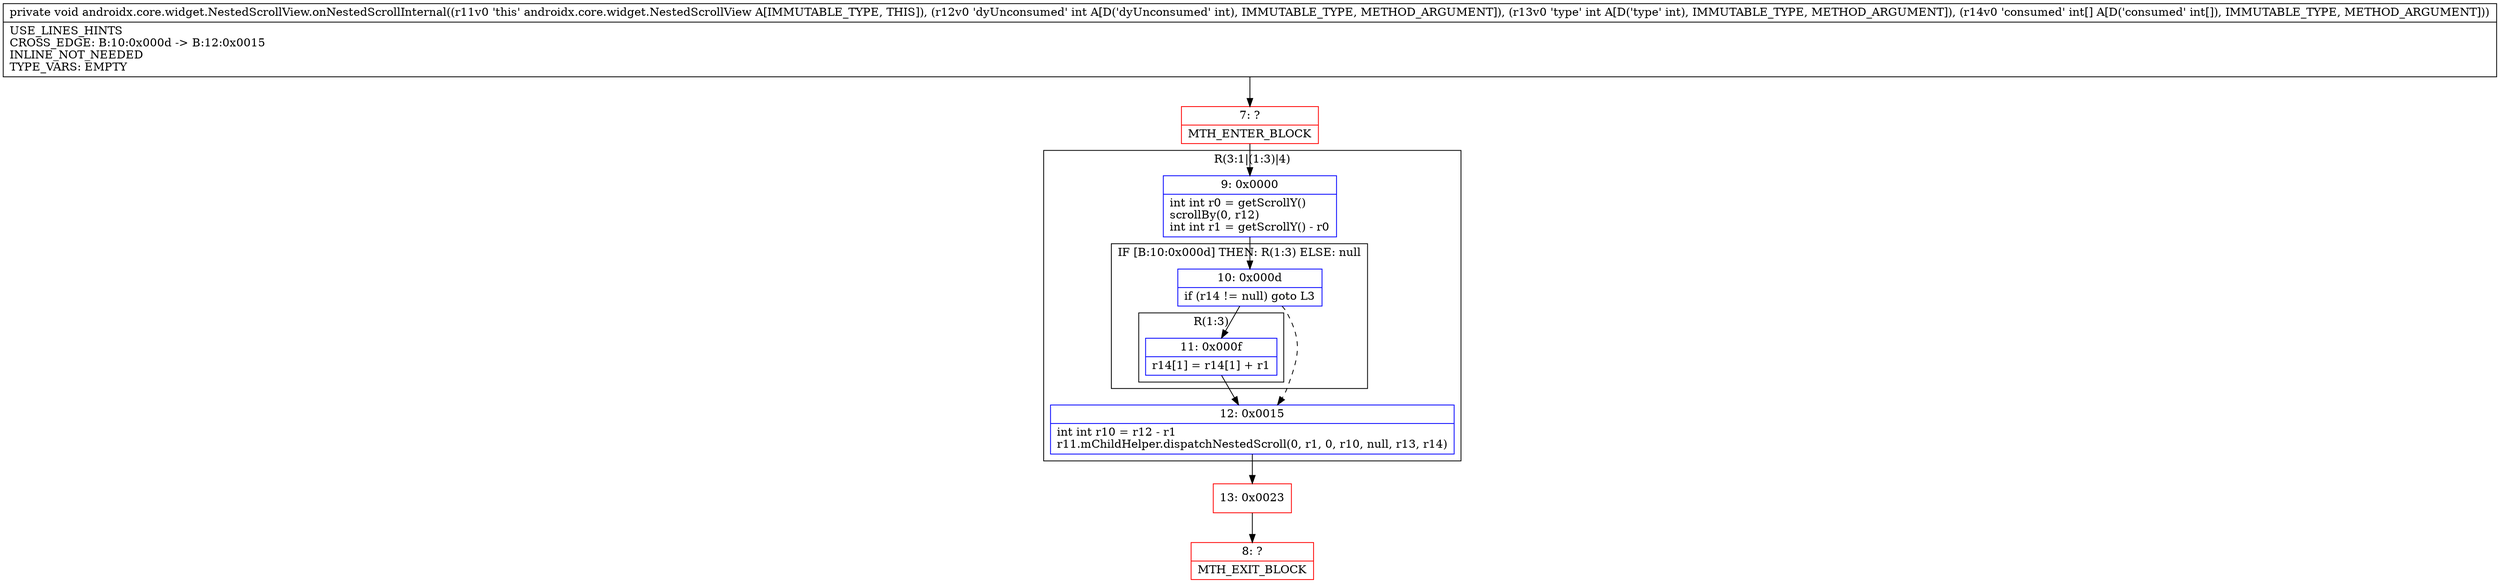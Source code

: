 digraph "CFG forandroidx.core.widget.NestedScrollView.onNestedScrollInternal(II[I)V" {
subgraph cluster_Region_1333145194 {
label = "R(3:1|(1:3)|4)";
node [shape=record,color=blue];
Node_9 [shape=record,label="{9\:\ 0x0000|int int r0 = getScrollY()\lscrollBy(0, r12)\lint int r1 = getScrollY() \- r0\l}"];
subgraph cluster_IfRegion_1734461276 {
label = "IF [B:10:0x000d] THEN: R(1:3) ELSE: null";
node [shape=record,color=blue];
Node_10 [shape=record,label="{10\:\ 0x000d|if (r14 != null) goto L3\l}"];
subgraph cluster_Region_1823624579 {
label = "R(1:3)";
node [shape=record,color=blue];
Node_11 [shape=record,label="{11\:\ 0x000f|r14[1] = r14[1] + r1\l}"];
}
}
Node_12 [shape=record,label="{12\:\ 0x0015|int int r10 = r12 \- r1\lr11.mChildHelper.dispatchNestedScroll(0, r1, 0, r10, null, r13, r14)\l}"];
}
Node_7 [shape=record,color=red,label="{7\:\ ?|MTH_ENTER_BLOCK\l}"];
Node_13 [shape=record,color=red,label="{13\:\ 0x0023}"];
Node_8 [shape=record,color=red,label="{8\:\ ?|MTH_EXIT_BLOCK\l}"];
MethodNode[shape=record,label="{private void androidx.core.widget.NestedScrollView.onNestedScrollInternal((r11v0 'this' androidx.core.widget.NestedScrollView A[IMMUTABLE_TYPE, THIS]), (r12v0 'dyUnconsumed' int A[D('dyUnconsumed' int), IMMUTABLE_TYPE, METHOD_ARGUMENT]), (r13v0 'type' int A[D('type' int), IMMUTABLE_TYPE, METHOD_ARGUMENT]), (r14v0 'consumed' int[] A[D('consumed' int[]), IMMUTABLE_TYPE, METHOD_ARGUMENT]))  | USE_LINES_HINTS\lCROSS_EDGE: B:10:0x000d \-\> B:12:0x0015\lINLINE_NOT_NEEDED\lTYPE_VARS: EMPTY\l}"];
MethodNode -> Node_7;Node_9 -> Node_10;
Node_10 -> Node_11;
Node_10 -> Node_12[style=dashed];
Node_11 -> Node_12;
Node_12 -> Node_13;
Node_7 -> Node_9;
Node_13 -> Node_8;
}

